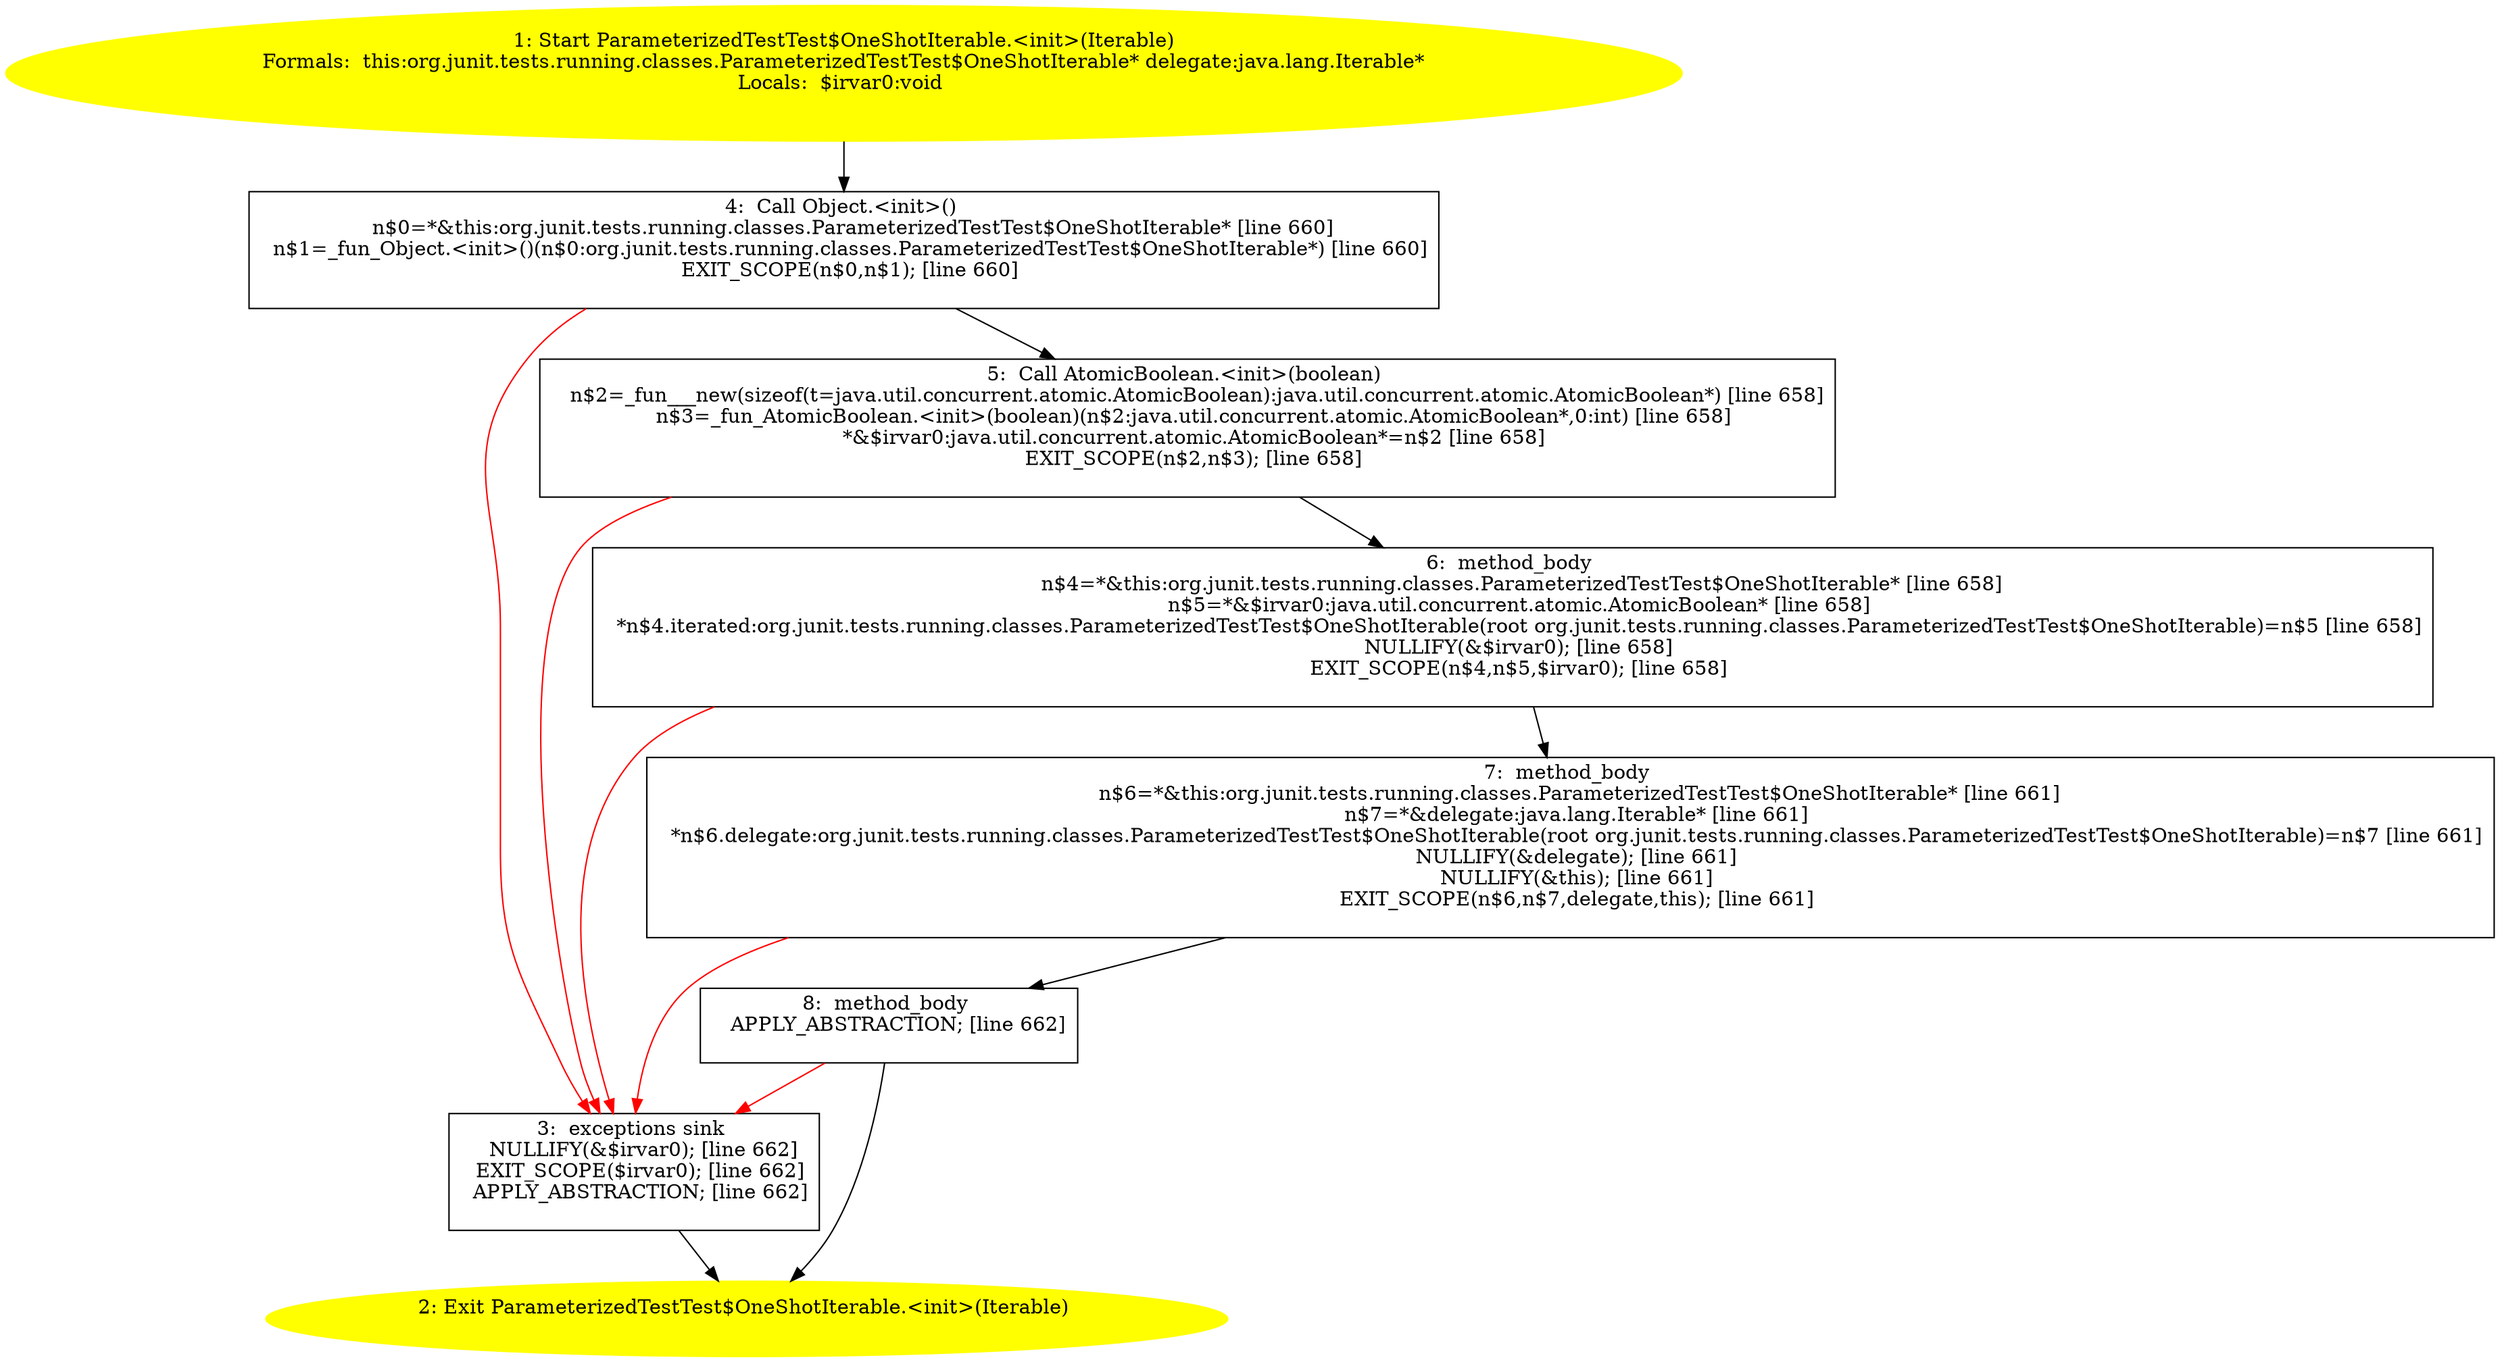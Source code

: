 /* @generated */
digraph cfg {
"org.junit.tests.running.classes.ParameterizedTestTest$OneShotIterable.<init>(java.lang.Iterable).9acd74c845c1407451d41d87699662a3_1" [label="1: Start ParameterizedTestTest$OneShotIterable.<init>(Iterable)\nFormals:  this:org.junit.tests.running.classes.ParameterizedTestTest$OneShotIterable* delegate:java.lang.Iterable*\nLocals:  $irvar0:void \n  " color=yellow style=filled]
	

	 "org.junit.tests.running.classes.ParameterizedTestTest$OneShotIterable.<init>(java.lang.Iterable).9acd74c845c1407451d41d87699662a3_1" -> "org.junit.tests.running.classes.ParameterizedTestTest$OneShotIterable.<init>(java.lang.Iterable).9acd74c845c1407451d41d87699662a3_4" ;
"org.junit.tests.running.classes.ParameterizedTestTest$OneShotIterable.<init>(java.lang.Iterable).9acd74c845c1407451d41d87699662a3_2" [label="2: Exit ParameterizedTestTest$OneShotIterable.<init>(Iterable) \n  " color=yellow style=filled]
	

"org.junit.tests.running.classes.ParameterizedTestTest$OneShotIterable.<init>(java.lang.Iterable).9acd74c845c1407451d41d87699662a3_3" [label="3:  exceptions sink \n   NULLIFY(&$irvar0); [line 662]\n  EXIT_SCOPE($irvar0); [line 662]\n  APPLY_ABSTRACTION; [line 662]\n " shape="box"]
	

	 "org.junit.tests.running.classes.ParameterizedTestTest$OneShotIterable.<init>(java.lang.Iterable).9acd74c845c1407451d41d87699662a3_3" -> "org.junit.tests.running.classes.ParameterizedTestTest$OneShotIterable.<init>(java.lang.Iterable).9acd74c845c1407451d41d87699662a3_2" ;
"org.junit.tests.running.classes.ParameterizedTestTest$OneShotIterable.<init>(java.lang.Iterable).9acd74c845c1407451d41d87699662a3_4" [label="4:  Call Object.<init>() \n   n$0=*&this:org.junit.tests.running.classes.ParameterizedTestTest$OneShotIterable* [line 660]\n  n$1=_fun_Object.<init>()(n$0:org.junit.tests.running.classes.ParameterizedTestTest$OneShotIterable*) [line 660]\n  EXIT_SCOPE(n$0,n$1); [line 660]\n " shape="box"]
	

	 "org.junit.tests.running.classes.ParameterizedTestTest$OneShotIterable.<init>(java.lang.Iterable).9acd74c845c1407451d41d87699662a3_4" -> "org.junit.tests.running.classes.ParameterizedTestTest$OneShotIterable.<init>(java.lang.Iterable).9acd74c845c1407451d41d87699662a3_5" ;
	 "org.junit.tests.running.classes.ParameterizedTestTest$OneShotIterable.<init>(java.lang.Iterable).9acd74c845c1407451d41d87699662a3_4" -> "org.junit.tests.running.classes.ParameterizedTestTest$OneShotIterable.<init>(java.lang.Iterable).9acd74c845c1407451d41d87699662a3_3" [color="red" ];
"org.junit.tests.running.classes.ParameterizedTestTest$OneShotIterable.<init>(java.lang.Iterable).9acd74c845c1407451d41d87699662a3_5" [label="5:  Call AtomicBoolean.<init>(boolean) \n   n$2=_fun___new(sizeof(t=java.util.concurrent.atomic.AtomicBoolean):java.util.concurrent.atomic.AtomicBoolean*) [line 658]\n  n$3=_fun_AtomicBoolean.<init>(boolean)(n$2:java.util.concurrent.atomic.AtomicBoolean*,0:int) [line 658]\n  *&$irvar0:java.util.concurrent.atomic.AtomicBoolean*=n$2 [line 658]\n  EXIT_SCOPE(n$2,n$3); [line 658]\n " shape="box"]
	

	 "org.junit.tests.running.classes.ParameterizedTestTest$OneShotIterable.<init>(java.lang.Iterable).9acd74c845c1407451d41d87699662a3_5" -> "org.junit.tests.running.classes.ParameterizedTestTest$OneShotIterable.<init>(java.lang.Iterable).9acd74c845c1407451d41d87699662a3_6" ;
	 "org.junit.tests.running.classes.ParameterizedTestTest$OneShotIterable.<init>(java.lang.Iterable).9acd74c845c1407451d41d87699662a3_5" -> "org.junit.tests.running.classes.ParameterizedTestTest$OneShotIterable.<init>(java.lang.Iterable).9acd74c845c1407451d41d87699662a3_3" [color="red" ];
"org.junit.tests.running.classes.ParameterizedTestTest$OneShotIterable.<init>(java.lang.Iterable).9acd74c845c1407451d41d87699662a3_6" [label="6:  method_body \n   n$4=*&this:org.junit.tests.running.classes.ParameterizedTestTest$OneShotIterable* [line 658]\n  n$5=*&$irvar0:java.util.concurrent.atomic.AtomicBoolean* [line 658]\n  *n$4.iterated:org.junit.tests.running.classes.ParameterizedTestTest$OneShotIterable(root org.junit.tests.running.classes.ParameterizedTestTest$OneShotIterable)=n$5 [line 658]\n  NULLIFY(&$irvar0); [line 658]\n  EXIT_SCOPE(n$4,n$5,$irvar0); [line 658]\n " shape="box"]
	

	 "org.junit.tests.running.classes.ParameterizedTestTest$OneShotIterable.<init>(java.lang.Iterable).9acd74c845c1407451d41d87699662a3_6" -> "org.junit.tests.running.classes.ParameterizedTestTest$OneShotIterable.<init>(java.lang.Iterable).9acd74c845c1407451d41d87699662a3_7" ;
	 "org.junit.tests.running.classes.ParameterizedTestTest$OneShotIterable.<init>(java.lang.Iterable).9acd74c845c1407451d41d87699662a3_6" -> "org.junit.tests.running.classes.ParameterizedTestTest$OneShotIterable.<init>(java.lang.Iterable).9acd74c845c1407451d41d87699662a3_3" [color="red" ];
"org.junit.tests.running.classes.ParameterizedTestTest$OneShotIterable.<init>(java.lang.Iterable).9acd74c845c1407451d41d87699662a3_7" [label="7:  method_body \n   n$6=*&this:org.junit.tests.running.classes.ParameterizedTestTest$OneShotIterable* [line 661]\n  n$7=*&delegate:java.lang.Iterable* [line 661]\n  *n$6.delegate:org.junit.tests.running.classes.ParameterizedTestTest$OneShotIterable(root org.junit.tests.running.classes.ParameterizedTestTest$OneShotIterable)=n$7 [line 661]\n  NULLIFY(&delegate); [line 661]\n  NULLIFY(&this); [line 661]\n  EXIT_SCOPE(n$6,n$7,delegate,this); [line 661]\n " shape="box"]
	

	 "org.junit.tests.running.classes.ParameterizedTestTest$OneShotIterable.<init>(java.lang.Iterable).9acd74c845c1407451d41d87699662a3_7" -> "org.junit.tests.running.classes.ParameterizedTestTest$OneShotIterable.<init>(java.lang.Iterable).9acd74c845c1407451d41d87699662a3_8" ;
	 "org.junit.tests.running.classes.ParameterizedTestTest$OneShotIterable.<init>(java.lang.Iterable).9acd74c845c1407451d41d87699662a3_7" -> "org.junit.tests.running.classes.ParameterizedTestTest$OneShotIterable.<init>(java.lang.Iterable).9acd74c845c1407451d41d87699662a3_3" [color="red" ];
"org.junit.tests.running.classes.ParameterizedTestTest$OneShotIterable.<init>(java.lang.Iterable).9acd74c845c1407451d41d87699662a3_8" [label="8:  method_body \n   APPLY_ABSTRACTION; [line 662]\n " shape="box"]
	

	 "org.junit.tests.running.classes.ParameterizedTestTest$OneShotIterable.<init>(java.lang.Iterable).9acd74c845c1407451d41d87699662a3_8" -> "org.junit.tests.running.classes.ParameterizedTestTest$OneShotIterable.<init>(java.lang.Iterable).9acd74c845c1407451d41d87699662a3_2" ;
	 "org.junit.tests.running.classes.ParameterizedTestTest$OneShotIterable.<init>(java.lang.Iterable).9acd74c845c1407451d41d87699662a3_8" -> "org.junit.tests.running.classes.ParameterizedTestTest$OneShotIterable.<init>(java.lang.Iterable).9acd74c845c1407451d41d87699662a3_3" [color="red" ];
}
